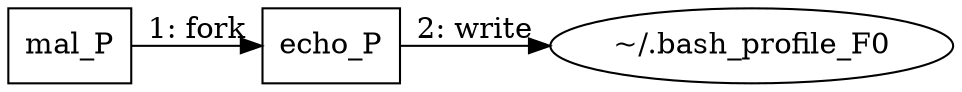 digraph "T1546.004" {
rankdir="LR"
size="9"
fixedsize="false"
splines="true"
nodesep=0.3
ranksep=0
fontsize=10
overlap="scalexy"
engine= "neato"
	"mal_P" [node_type=Process shape=box]
	"echo_P" [node_type=Process shape=box]
	"~/.bash_profile_F0" [node_type=File shape=ellipse]
	"mal_P" -> "echo_P" [label="1: fork"]
	"echo_P" -> "~/.bash_profile_F0" [label="2: write"]
}
